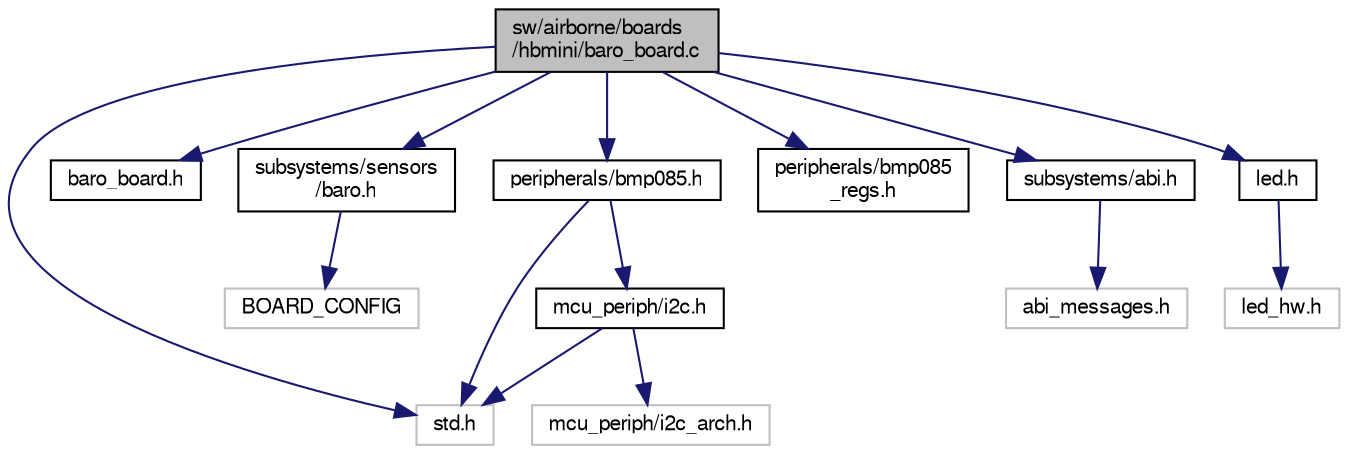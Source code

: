 digraph "sw/airborne/boards/hbmini/baro_board.c"
{
  edge [fontname="FreeSans",fontsize="10",labelfontname="FreeSans",labelfontsize="10"];
  node [fontname="FreeSans",fontsize="10",shape=record];
  Node1 [label="sw/airborne/boards\l/hbmini/baro_board.c",height=0.2,width=0.4,color="black", fillcolor="grey75", style="filled", fontcolor="black"];
  Node1 -> Node2 [color="midnightblue",fontsize="10",style="solid",fontname="FreeSans"];
  Node2 [label="std.h",height=0.2,width=0.4,color="grey75", fillcolor="white", style="filled"];
  Node1 -> Node3 [color="midnightblue",fontsize="10",style="solid",fontname="FreeSans"];
  Node3 [label="baro_board.h",height=0.2,width=0.4,color="black", fillcolor="white", style="filled",URL="$hbmini_2baro__board_8h.html",tooltip="Baro board interface for Bosch BMP085 on HBmini I2C1 with EOC check. "];
  Node1 -> Node4 [color="midnightblue",fontsize="10",style="solid",fontname="FreeSans"];
  Node4 [label="subsystems/sensors\l/baro.h",height=0.2,width=0.4,color="black", fillcolor="white", style="filled",URL="$baro_8h.html",tooltip="Common barometric sensor implementation. "];
  Node4 -> Node5 [color="midnightblue",fontsize="10",style="solid",fontname="FreeSans"];
  Node5 [label="BOARD_CONFIG",height=0.2,width=0.4,color="grey75", fillcolor="white", style="filled"];
  Node1 -> Node6 [color="midnightblue",fontsize="10",style="solid",fontname="FreeSans"];
  Node6 [label="peripherals/bmp085.h",height=0.2,width=0.4,color="black", fillcolor="white", style="filled",URL="$bmp085_8h.html",tooltip="Bosch BMP085 driver interface. "];
  Node6 -> Node7 [color="midnightblue",fontsize="10",style="solid",fontname="FreeSans"];
  Node7 [label="mcu_periph/i2c.h",height=0.2,width=0.4,color="black", fillcolor="white", style="filled",URL="$i2c_8h.html",tooltip="Architecture independent I2C (Inter-Integrated Circuit Bus) API. "];
  Node7 -> Node2 [color="midnightblue",fontsize="10",style="solid",fontname="FreeSans"];
  Node7 -> Node8 [color="midnightblue",fontsize="10",style="solid",fontname="FreeSans"];
  Node8 [label="mcu_periph/i2c_arch.h",height=0.2,width=0.4,color="grey75", fillcolor="white", style="filled"];
  Node6 -> Node2 [color="midnightblue",fontsize="10",style="solid",fontname="FreeSans"];
  Node1 -> Node9 [color="midnightblue",fontsize="10",style="solid",fontname="FreeSans"];
  Node9 [label="peripherals/bmp085\l_regs.h",height=0.2,width=0.4,color="black", fillcolor="white", style="filled",URL="$bmp085__regs_8h.html",tooltip="Bosch BMP085 register definitions. "];
  Node1 -> Node10 [color="midnightblue",fontsize="10",style="solid",fontname="FreeSans"];
  Node10 [label="subsystems/abi.h",height=0.2,width=0.4,color="black", fillcolor="white", style="filled",URL="$abi_8h.html",tooltip="Main include for ABI (AirBorneInterface). "];
  Node10 -> Node11 [color="midnightblue",fontsize="10",style="solid",fontname="FreeSans"];
  Node11 [label="abi_messages.h",height=0.2,width=0.4,color="grey75", fillcolor="white", style="filled"];
  Node1 -> Node12 [color="midnightblue",fontsize="10",style="solid",fontname="FreeSans"];
  Node12 [label="led.h",height=0.2,width=0.4,color="black", fillcolor="white", style="filled",URL="$led_8h.html",tooltip="arch independent LED (Light Emitting Diodes) API "];
  Node12 -> Node13 [color="midnightblue",fontsize="10",style="solid",fontname="FreeSans"];
  Node13 [label="led_hw.h",height=0.2,width=0.4,color="grey75", fillcolor="white", style="filled"];
}
